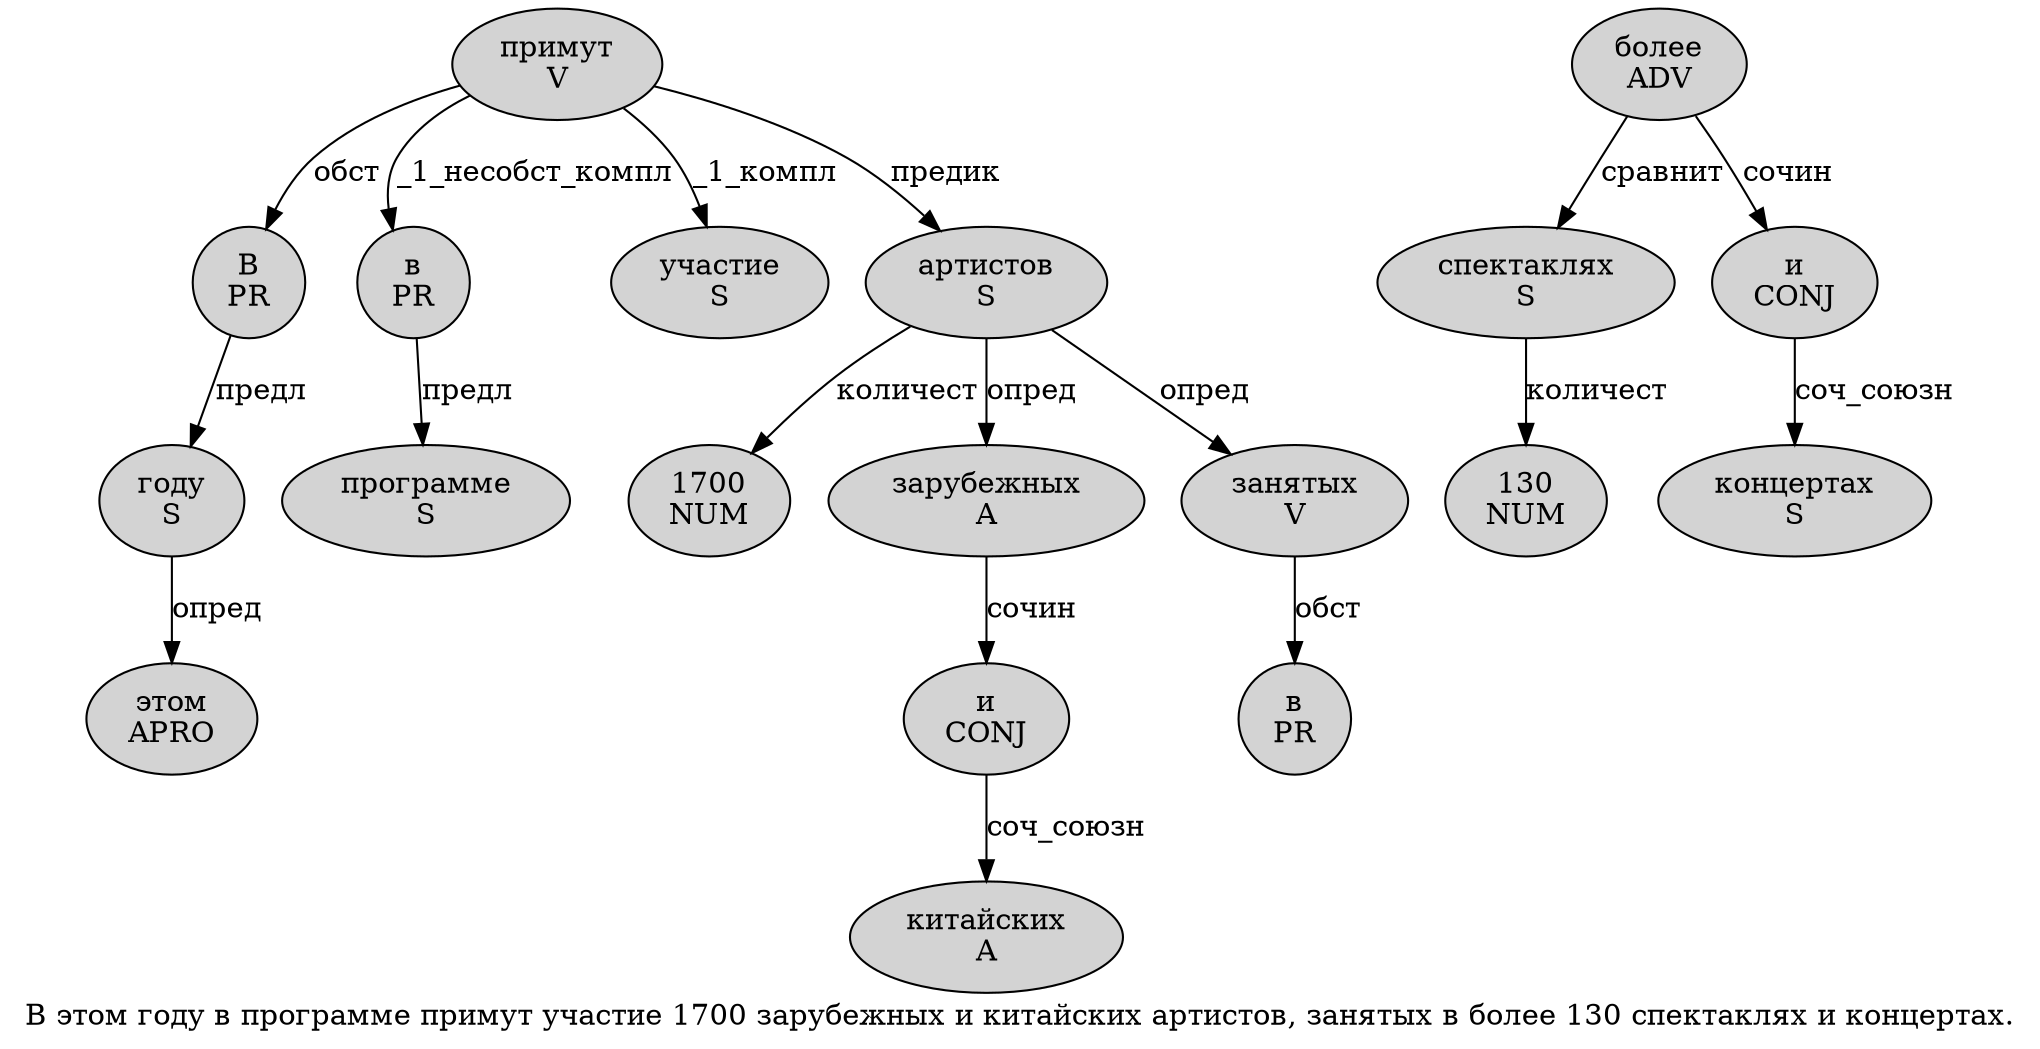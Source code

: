 digraph SENTENCE_976 {
	graph [label="В этом году в программе примут участие 1700 зарубежных и китайских артистов, занятых в более 130 спектаклях и концертах."]
	node [style=filled]
		0 [label="В
PR" color="" fillcolor=lightgray penwidth=1 shape=ellipse]
		1 [label="этом
APRO" color="" fillcolor=lightgray penwidth=1 shape=ellipse]
		2 [label="году
S" color="" fillcolor=lightgray penwidth=1 shape=ellipse]
		3 [label="в
PR" color="" fillcolor=lightgray penwidth=1 shape=ellipse]
		4 [label="программе
S" color="" fillcolor=lightgray penwidth=1 shape=ellipse]
		5 [label="примут
V" color="" fillcolor=lightgray penwidth=1 shape=ellipse]
		6 [label="участие
S" color="" fillcolor=lightgray penwidth=1 shape=ellipse]
		7 [label="1700
NUM" color="" fillcolor=lightgray penwidth=1 shape=ellipse]
		8 [label="зарубежных
A" color="" fillcolor=lightgray penwidth=1 shape=ellipse]
		9 [label="и
CONJ" color="" fillcolor=lightgray penwidth=1 shape=ellipse]
		10 [label="китайских
A" color="" fillcolor=lightgray penwidth=1 shape=ellipse]
		11 [label="артистов
S" color="" fillcolor=lightgray penwidth=1 shape=ellipse]
		13 [label="занятых
V" color="" fillcolor=lightgray penwidth=1 shape=ellipse]
		14 [label="в
PR" color="" fillcolor=lightgray penwidth=1 shape=ellipse]
		15 [label="более
ADV" color="" fillcolor=lightgray penwidth=1 shape=ellipse]
		16 [label="130
NUM" color="" fillcolor=lightgray penwidth=1 shape=ellipse]
		17 [label="спектаклях
S" color="" fillcolor=lightgray penwidth=1 shape=ellipse]
		18 [label="и
CONJ" color="" fillcolor=lightgray penwidth=1 shape=ellipse]
		19 [label="концертах
S" color="" fillcolor=lightgray penwidth=1 shape=ellipse]
			3 -> 4 [label="предл"]
			5 -> 0 [label="обст"]
			5 -> 3 [label="_1_несобст_компл"]
			5 -> 6 [label="_1_компл"]
			5 -> 11 [label="предик"]
			18 -> 19 [label="соч_союзн"]
			2 -> 1 [label="опред"]
			11 -> 7 [label="количест"]
			11 -> 8 [label="опред"]
			11 -> 13 [label="опред"]
			9 -> 10 [label="соч_союзн"]
			13 -> 14 [label="обст"]
			8 -> 9 [label="сочин"]
			15 -> 17 [label="сравнит"]
			15 -> 18 [label="сочин"]
			0 -> 2 [label="предл"]
			17 -> 16 [label="количест"]
}